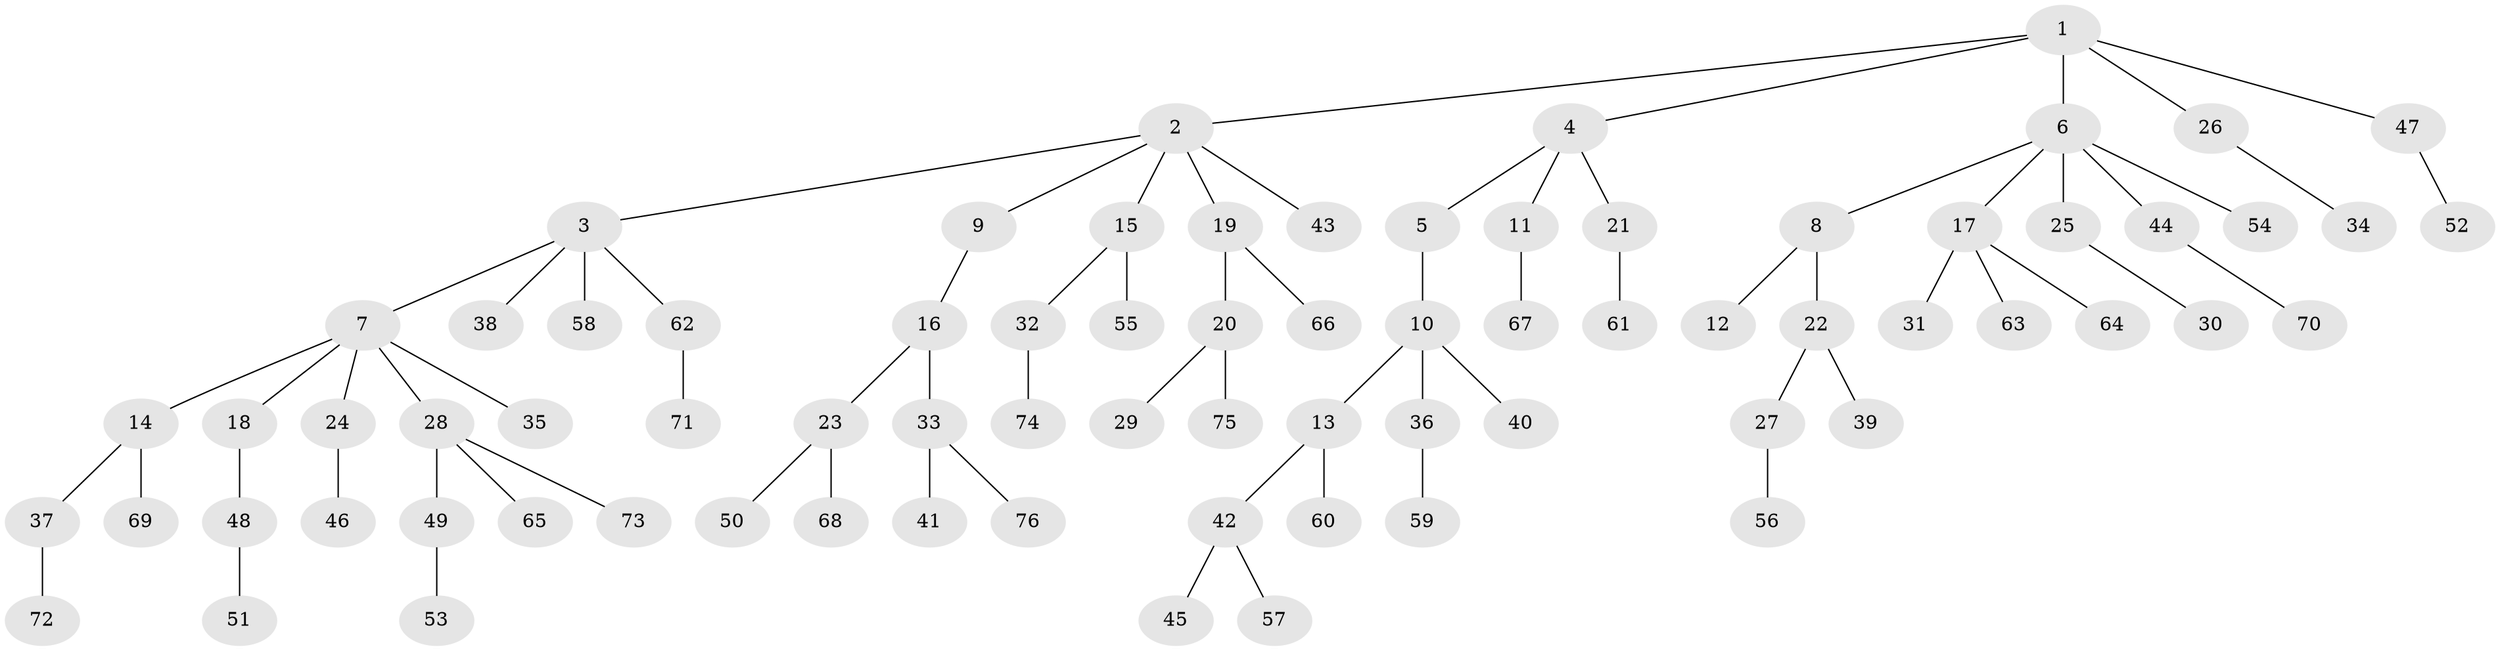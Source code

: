 // coarse degree distribution, {5: 0.08695652173913043, 4: 0.043478260869565216, 2: 0.30434782608695654, 3: 0.08695652173913043, 1: 0.4782608695652174}
// Generated by graph-tools (version 1.1) at 2025/51/03/04/25 22:51:25]
// undirected, 76 vertices, 75 edges
graph export_dot {
  node [color=gray90,style=filled];
  1;
  2;
  3;
  4;
  5;
  6;
  7;
  8;
  9;
  10;
  11;
  12;
  13;
  14;
  15;
  16;
  17;
  18;
  19;
  20;
  21;
  22;
  23;
  24;
  25;
  26;
  27;
  28;
  29;
  30;
  31;
  32;
  33;
  34;
  35;
  36;
  37;
  38;
  39;
  40;
  41;
  42;
  43;
  44;
  45;
  46;
  47;
  48;
  49;
  50;
  51;
  52;
  53;
  54;
  55;
  56;
  57;
  58;
  59;
  60;
  61;
  62;
  63;
  64;
  65;
  66;
  67;
  68;
  69;
  70;
  71;
  72;
  73;
  74;
  75;
  76;
  1 -- 2;
  1 -- 4;
  1 -- 6;
  1 -- 26;
  1 -- 47;
  2 -- 3;
  2 -- 9;
  2 -- 15;
  2 -- 19;
  2 -- 43;
  3 -- 7;
  3 -- 38;
  3 -- 58;
  3 -- 62;
  4 -- 5;
  4 -- 11;
  4 -- 21;
  5 -- 10;
  6 -- 8;
  6 -- 17;
  6 -- 25;
  6 -- 44;
  6 -- 54;
  7 -- 14;
  7 -- 18;
  7 -- 24;
  7 -- 28;
  7 -- 35;
  8 -- 12;
  8 -- 22;
  9 -- 16;
  10 -- 13;
  10 -- 36;
  10 -- 40;
  11 -- 67;
  13 -- 42;
  13 -- 60;
  14 -- 37;
  14 -- 69;
  15 -- 32;
  15 -- 55;
  16 -- 23;
  16 -- 33;
  17 -- 31;
  17 -- 63;
  17 -- 64;
  18 -- 48;
  19 -- 20;
  19 -- 66;
  20 -- 29;
  20 -- 75;
  21 -- 61;
  22 -- 27;
  22 -- 39;
  23 -- 50;
  23 -- 68;
  24 -- 46;
  25 -- 30;
  26 -- 34;
  27 -- 56;
  28 -- 49;
  28 -- 65;
  28 -- 73;
  32 -- 74;
  33 -- 41;
  33 -- 76;
  36 -- 59;
  37 -- 72;
  42 -- 45;
  42 -- 57;
  44 -- 70;
  47 -- 52;
  48 -- 51;
  49 -- 53;
  62 -- 71;
}
